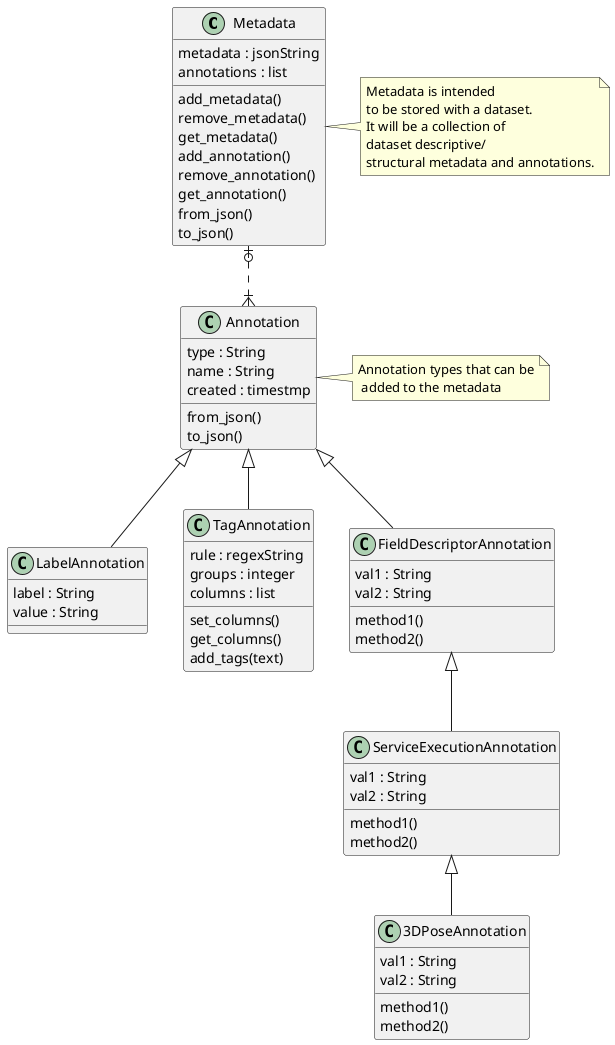 @startuml
class Metadata {
    metadata : jsonString
    annotations : list
    add_metadata()
    remove_metadata()
    get_metadata()
    add_annotation()
    remove_annotation()
    get_annotation()
    from_json()
    to_json()
}
note right: Metadata is intended\nto be stored with a dataset.\nIt will be a collection of\ndataset descriptive/\nstructural metadata and annotations.

class Annotation {
    type : String
    name : String
    created : timestmp
    from_json()
    to_json()
}
note right: Annotation types that can be\n added to the metadata

class LabelAnnotation {
    label : String
    value : String
}

class TagAnnotation {
    rule : regexString
    groups : integer
    columns : list
    set_columns()
    get_columns()
    add_tags(text)
}

class FieldDescriptorAnnotation {
    val1 : String
    val2 : String
    method1()
    method2()
}

class ServiceExecutionAnnotation {
    val1 : String
    val2 : String
    method1()
    method2()
}

class 3DPoseAnnotation {
    val1 : String
    val2 : String
    method1()
    method2()
}

Metadata  |o..|{   Annotation
Annotation <|-- LabelAnnotation
Annotation <|-- TagAnnotation
Annotation <|-- FieldDescriptorAnnotation
FieldDescriptorAnnotation <|-- ServiceExecutionAnnotation
ServiceExecutionAnnotation <|-- 3DPoseAnnotation
@enduml